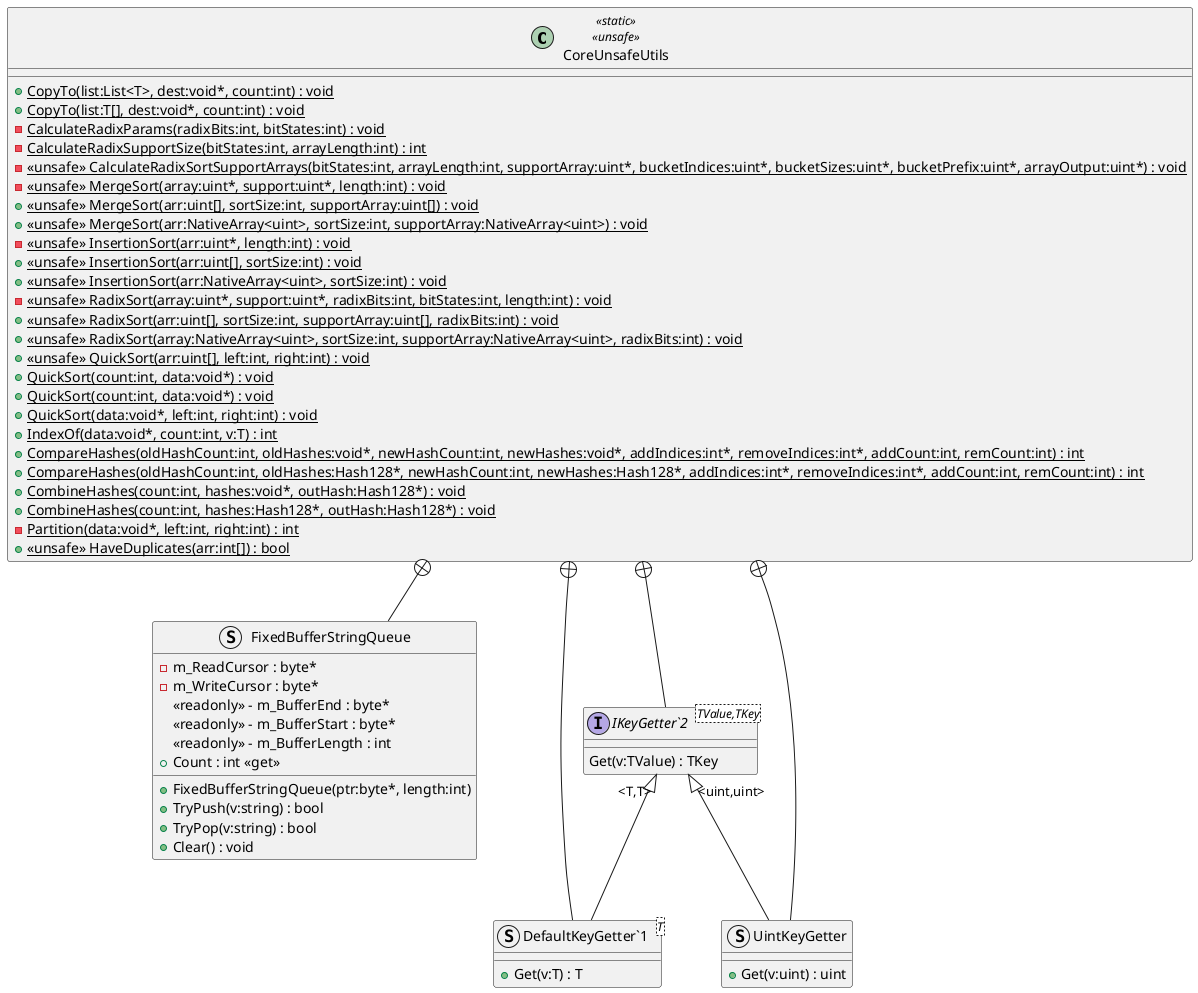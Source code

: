 @startuml
class CoreUnsafeUtils <<static>> <<unsafe>> {
    + {static} CopyTo(list:List<T>, dest:void*, count:int) : void
    + {static} CopyTo(list:T[], dest:void*, count:int) : void
    - {static} CalculateRadixParams(radixBits:int, bitStates:int) : void
    - {static} CalculateRadixSupportSize(bitStates:int, arrayLength:int) : int
    - {static} <<unsafe>> CalculateRadixSortSupportArrays(bitStates:int, arrayLength:int, supportArray:uint*, bucketIndices:uint*, bucketSizes:uint*, bucketPrefix:uint*, arrayOutput:uint*) : void
    - {static} <<unsafe>> MergeSort(array:uint*, support:uint*, length:int) : void
    + {static} <<unsafe>> MergeSort(arr:uint[], sortSize:int, supportArray:uint[]) : void
    + {static} <<unsafe>> MergeSort(arr:NativeArray<uint>, sortSize:int, supportArray:NativeArray<uint>) : void
    - {static} <<unsafe>> InsertionSort(arr:uint*, length:int) : void
    + {static} <<unsafe>> InsertionSort(arr:uint[], sortSize:int) : void
    + {static} <<unsafe>> InsertionSort(arr:NativeArray<uint>, sortSize:int) : void
    - {static} <<unsafe>> RadixSort(array:uint*, support:uint*, radixBits:int, bitStates:int, length:int) : void
    + {static} <<unsafe>> RadixSort(arr:uint[], sortSize:int, supportArray:uint[], radixBits:int) : void
    + {static} <<unsafe>> RadixSort(array:NativeArray<uint>, sortSize:int, supportArray:NativeArray<uint>, radixBits:int) : void
    + {static} <<unsafe>> QuickSort(arr:uint[], left:int, right:int) : void
    + {static} QuickSort(count:int, data:void*) : void
    + {static} QuickSort(count:int, data:void*) : void
    + {static} QuickSort(data:void*, left:int, right:int) : void
    + {static} IndexOf(data:void*, count:int, v:T) : int
    + {static} CompareHashes(oldHashCount:int, oldHashes:void*, newHashCount:int, newHashes:void*, addIndices:int*, removeIndices:int*, addCount:int, remCount:int) : int
    + {static} CompareHashes(oldHashCount:int, oldHashes:Hash128*, newHashCount:int, newHashes:Hash128*, addIndices:int*, removeIndices:int*, addCount:int, remCount:int) : int
    + {static} CombineHashes(count:int, hashes:void*, outHash:Hash128*) : void
    + {static} CombineHashes(count:int, hashes:Hash128*, outHash:Hash128*) : void
    {static} - Partition(data:void*, left:int, right:int) : int
    + {static} <<unsafe>> HaveDuplicates(arr:int[]) : bool
}
struct FixedBufferStringQueue {
    - m_ReadCursor : byte*
    - m_WriteCursor : byte*
    <<readonly>> - m_BufferEnd : byte*
    <<readonly>> - m_BufferStart : byte*
    <<readonly>> - m_BufferLength : int
    + Count : int <<get>>
    + FixedBufferStringQueue(ptr:byte*, length:int)
    + TryPush(v:string) : bool
    + TryPop(v:string) : bool
    + Clear() : void
}
interface "IKeyGetter`2"<TValue,TKey> {
    Get(v:TValue) : TKey
}
struct "DefaultKeyGetter`1"<T> {
    + Get(v:T) : T
}
struct UintKeyGetter {
    + Get(v:uint) : uint
}
CoreUnsafeUtils +-- FixedBufferStringQueue
CoreUnsafeUtils +-- "IKeyGetter`2"
CoreUnsafeUtils +-- "DefaultKeyGetter`1"
"IKeyGetter`2" "<T,T>" <|-- "DefaultKeyGetter`1"
CoreUnsafeUtils +-- UintKeyGetter
"IKeyGetter`2" "<uint,uint>" <|-- UintKeyGetter
@enduml
